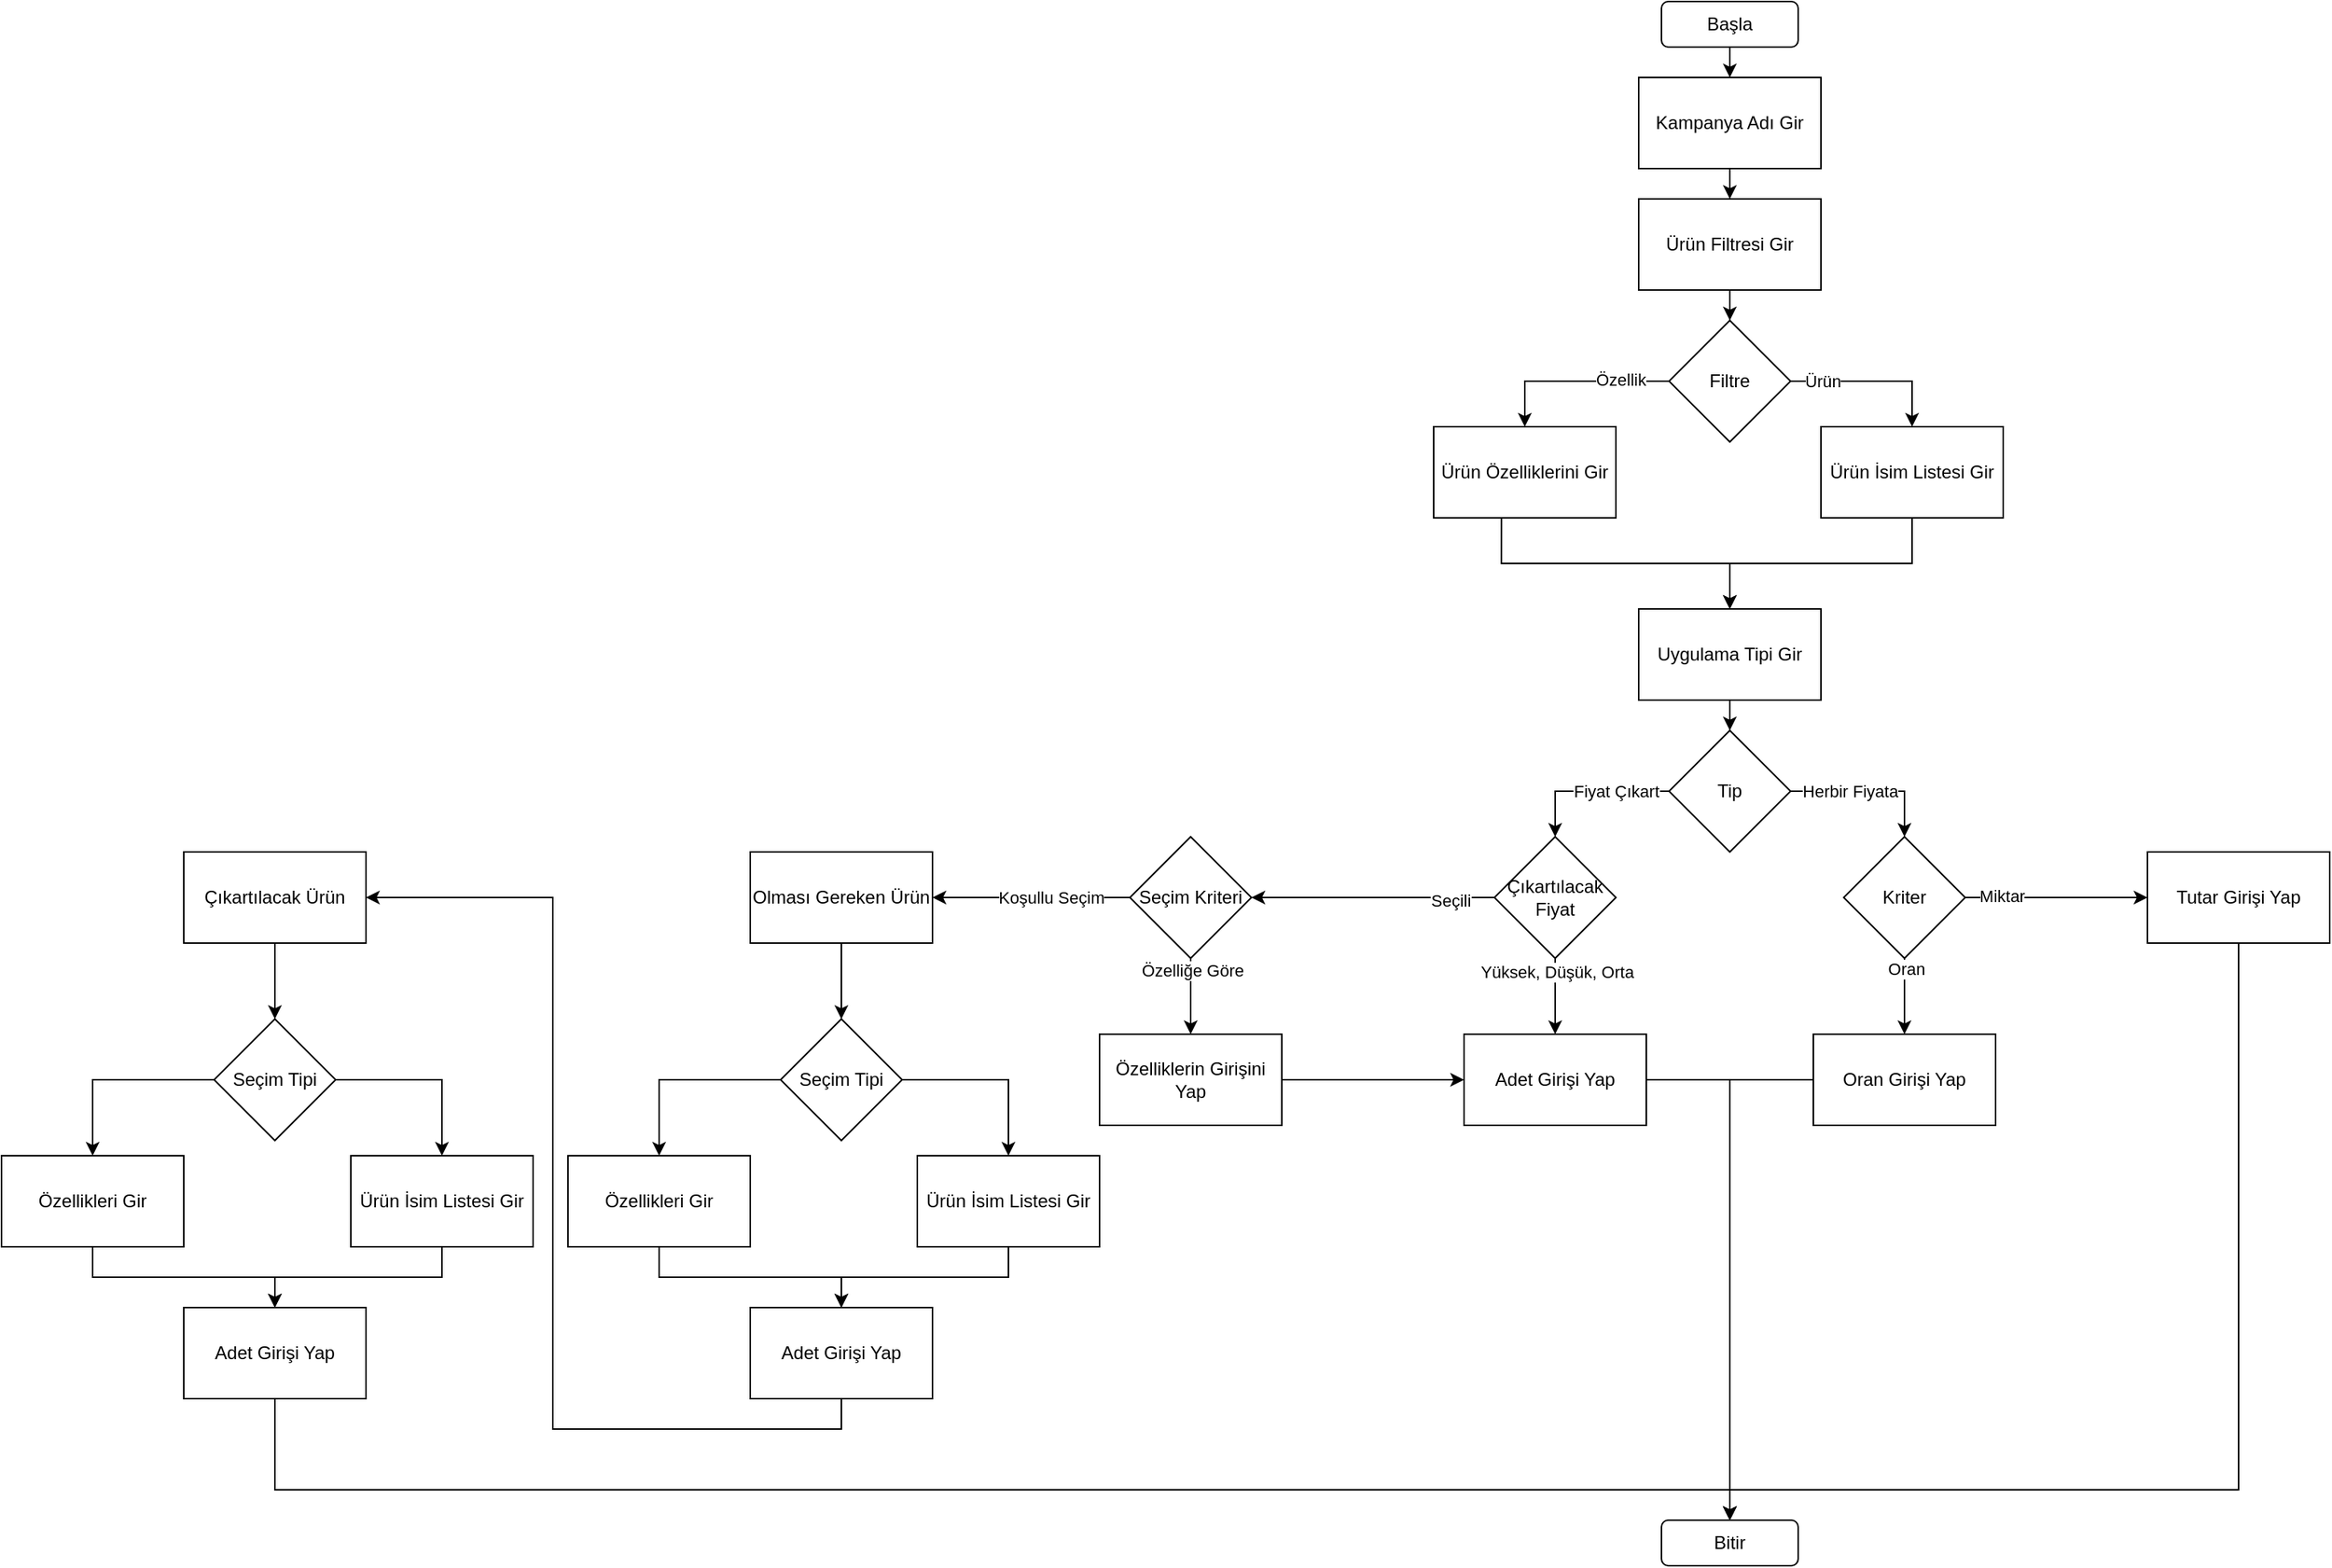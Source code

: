 <mxfile version="20.0.1" type="device"><diagram id="SUWhqBE89wDO4Oou_Gba" name="Kampanya Girişi"><mxGraphModel dx="3015" dy="1234" grid="1" gridSize="10" guides="1" tooltips="1" connect="1" arrows="1" fold="1" page="1" pageScale="1" pageWidth="827" pageHeight="1169" math="0" shadow="0"><root><mxCell id="0"/><mxCell id="1" parent="0"/><mxCell id="svGRQks9Lvw7q30tY5vf-3" style="edgeStyle=orthogonalEdgeStyle;rounded=0;orthogonalLoop=1;jettySize=auto;html=1;entryX=0.5;entryY=0;entryDx=0;entryDy=0;" edge="1" parent="1" source="svGRQks9Lvw7q30tY5vf-1" target="svGRQks9Lvw7q30tY5vf-2"><mxGeometry relative="1" as="geometry"/></mxCell><mxCell id="svGRQks9Lvw7q30tY5vf-1" value="Başla" style="rounded=1;whiteSpace=wrap;html=1;" vertex="1" parent="1"><mxGeometry x="320" y="120" width="90" height="30" as="geometry"/></mxCell><mxCell id="svGRQks9Lvw7q30tY5vf-5" style="edgeStyle=orthogonalEdgeStyle;rounded=0;orthogonalLoop=1;jettySize=auto;html=1;entryX=0.5;entryY=0;entryDx=0;entryDy=0;" edge="1" parent="1" source="svGRQks9Lvw7q30tY5vf-2" target="svGRQks9Lvw7q30tY5vf-4"><mxGeometry relative="1" as="geometry"/></mxCell><mxCell id="svGRQks9Lvw7q30tY5vf-2" value="Kampanya Adı Gir" style="rounded=0;whiteSpace=wrap;html=1;" vertex="1" parent="1"><mxGeometry x="305" y="170" width="120" height="60" as="geometry"/></mxCell><mxCell id="svGRQks9Lvw7q30tY5vf-7" style="edgeStyle=orthogonalEdgeStyle;rounded=0;orthogonalLoop=1;jettySize=auto;html=1;entryX=0.5;entryY=0;entryDx=0;entryDy=0;" edge="1" parent="1" source="svGRQks9Lvw7q30tY5vf-4" target="svGRQks9Lvw7q30tY5vf-6"><mxGeometry relative="1" as="geometry"/></mxCell><mxCell id="svGRQks9Lvw7q30tY5vf-4" value="Ürün Filtresi Gir" style="rounded=0;whiteSpace=wrap;html=1;" vertex="1" parent="1"><mxGeometry x="305" y="250" width="120" height="60" as="geometry"/></mxCell><mxCell id="svGRQks9Lvw7q30tY5vf-9" style="edgeStyle=orthogonalEdgeStyle;rounded=0;orthogonalLoop=1;jettySize=auto;html=1;entryX=0.5;entryY=0;entryDx=0;entryDy=0;" edge="1" parent="1" source="svGRQks9Lvw7q30tY5vf-6" target="svGRQks9Lvw7q30tY5vf-8"><mxGeometry relative="1" as="geometry"/></mxCell><mxCell id="svGRQks9Lvw7q30tY5vf-20" value="Özellik" style="edgeLabel;html=1;align=center;verticalAlign=middle;resizable=0;points=[];" vertex="1" connectable="0" parent="svGRQks9Lvw7q30tY5vf-9"><mxGeometry x="-0.488" y="-1" relative="1" as="geometry"><mxPoint as="offset"/></mxGeometry></mxCell><mxCell id="svGRQks9Lvw7q30tY5vf-11" style="edgeStyle=orthogonalEdgeStyle;rounded=0;orthogonalLoop=1;jettySize=auto;html=1;entryX=0.5;entryY=0;entryDx=0;entryDy=0;" edge="1" parent="1" source="svGRQks9Lvw7q30tY5vf-6" target="svGRQks9Lvw7q30tY5vf-10"><mxGeometry relative="1" as="geometry"/></mxCell><mxCell id="svGRQks9Lvw7q30tY5vf-19" value="Ürün" style="edgeLabel;html=1;align=center;verticalAlign=middle;resizable=0;points=[];" vertex="1" connectable="0" parent="svGRQks9Lvw7q30tY5vf-11"><mxGeometry x="-0.615" relative="1" as="geometry"><mxPoint as="offset"/></mxGeometry></mxCell><mxCell id="svGRQks9Lvw7q30tY5vf-6" value="Filtre" style="rhombus;whiteSpace=wrap;html=1;" vertex="1" parent="1"><mxGeometry x="325" y="330" width="80" height="80" as="geometry"/></mxCell><mxCell id="svGRQks9Lvw7q30tY5vf-13" style="edgeStyle=orthogonalEdgeStyle;rounded=0;orthogonalLoop=1;jettySize=auto;html=1;entryX=0.5;entryY=0;entryDx=0;entryDy=0;exitX=0.372;exitY=0.997;exitDx=0;exitDy=0;exitPerimeter=0;" edge="1" parent="1" source="svGRQks9Lvw7q30tY5vf-8" target="svGRQks9Lvw7q30tY5vf-12"><mxGeometry relative="1" as="geometry"/></mxCell><mxCell id="svGRQks9Lvw7q30tY5vf-8" value="Ürün Özelliklerini Gir" style="rounded=0;whiteSpace=wrap;html=1;" vertex="1" parent="1"><mxGeometry x="170" y="400" width="120" height="60" as="geometry"/></mxCell><mxCell id="svGRQks9Lvw7q30tY5vf-15" style="edgeStyle=orthogonalEdgeStyle;rounded=0;orthogonalLoop=1;jettySize=auto;html=1;entryX=0.5;entryY=0;entryDx=0;entryDy=0;" edge="1" parent="1" source="svGRQks9Lvw7q30tY5vf-10" target="svGRQks9Lvw7q30tY5vf-12"><mxGeometry relative="1" as="geometry"/></mxCell><mxCell id="svGRQks9Lvw7q30tY5vf-10" value="Ürün İsim Listesi Gir" style="rounded=0;whiteSpace=wrap;html=1;" vertex="1" parent="1"><mxGeometry x="425" y="400" width="120" height="60" as="geometry"/></mxCell><mxCell id="svGRQks9Lvw7q30tY5vf-17" style="edgeStyle=orthogonalEdgeStyle;rounded=0;orthogonalLoop=1;jettySize=auto;html=1;entryX=0.5;entryY=0;entryDx=0;entryDy=0;" edge="1" parent="1" source="svGRQks9Lvw7q30tY5vf-12" target="svGRQks9Lvw7q30tY5vf-16"><mxGeometry relative="1" as="geometry"/></mxCell><mxCell id="svGRQks9Lvw7q30tY5vf-12" value="Uygulama Tipi Gir" style="rounded=0;whiteSpace=wrap;html=1;" vertex="1" parent="1"><mxGeometry x="305" y="520" width="120" height="60" as="geometry"/></mxCell><mxCell id="svGRQks9Lvw7q30tY5vf-22" style="edgeStyle=orthogonalEdgeStyle;rounded=0;orthogonalLoop=1;jettySize=auto;html=1;entryX=0.5;entryY=0;entryDx=0;entryDy=0;" edge="1" parent="1" source="svGRQks9Lvw7q30tY5vf-16" target="svGRQks9Lvw7q30tY5vf-21"><mxGeometry relative="1" as="geometry"/></mxCell><mxCell id="svGRQks9Lvw7q30tY5vf-29" value="Herbir Fiyata" style="edgeLabel;html=1;align=center;verticalAlign=middle;resizable=0;points=[];" vertex="1" connectable="0" parent="svGRQks9Lvw7q30tY5vf-22"><mxGeometry x="-0.65" relative="1" as="geometry"><mxPoint x="20" as="offset"/></mxGeometry></mxCell><mxCell id="svGRQks9Lvw7q30tY5vf-31" style="edgeStyle=orthogonalEdgeStyle;rounded=0;orthogonalLoop=1;jettySize=auto;html=1;entryX=0.5;entryY=0;entryDx=0;entryDy=0;" edge="1" parent="1" source="svGRQks9Lvw7q30tY5vf-16" target="svGRQks9Lvw7q30tY5vf-30"><mxGeometry relative="1" as="geometry"/></mxCell><mxCell id="svGRQks9Lvw7q30tY5vf-32" value="Fiyat Çıkart" style="edgeLabel;html=1;align=center;verticalAlign=middle;resizable=0;points=[];" vertex="1" connectable="0" parent="svGRQks9Lvw7q30tY5vf-31"><mxGeometry x="-0.615" relative="1" as="geometry"><mxPoint x="-15" as="offset"/></mxGeometry></mxCell><mxCell id="svGRQks9Lvw7q30tY5vf-16" value="Tip" style="rhombus;whiteSpace=wrap;html=1;" vertex="1" parent="1"><mxGeometry x="325" y="600" width="80" height="80" as="geometry"/></mxCell><mxCell id="svGRQks9Lvw7q30tY5vf-24" style="edgeStyle=orthogonalEdgeStyle;rounded=0;orthogonalLoop=1;jettySize=auto;html=1;entryX=0;entryY=0.5;entryDx=0;entryDy=0;" edge="1" parent="1" source="svGRQks9Lvw7q30tY5vf-21" target="svGRQks9Lvw7q30tY5vf-23"><mxGeometry relative="1" as="geometry"/></mxCell><mxCell id="svGRQks9Lvw7q30tY5vf-25" value="Miktar" style="edgeLabel;html=1;align=center;verticalAlign=middle;resizable=0;points=[];" vertex="1" connectable="0" parent="svGRQks9Lvw7q30tY5vf-24"><mxGeometry x="-0.61" y="1" relative="1" as="geometry"><mxPoint as="offset"/></mxGeometry></mxCell><mxCell id="svGRQks9Lvw7q30tY5vf-27" style="edgeStyle=orthogonalEdgeStyle;rounded=0;orthogonalLoop=1;jettySize=auto;html=1;entryX=0.5;entryY=0;entryDx=0;entryDy=0;" edge="1" parent="1" source="svGRQks9Lvw7q30tY5vf-21" target="svGRQks9Lvw7q30tY5vf-26"><mxGeometry relative="1" as="geometry"/></mxCell><mxCell id="svGRQks9Lvw7q30tY5vf-28" value="Oran" style="edgeLabel;html=1;align=center;verticalAlign=middle;resizable=0;points=[];" vertex="1" connectable="0" parent="svGRQks9Lvw7q30tY5vf-27"><mxGeometry x="-0.72" y="1" relative="1" as="geometry"><mxPoint as="offset"/></mxGeometry></mxCell><mxCell id="svGRQks9Lvw7q30tY5vf-21" value="Kriter" style="rhombus;whiteSpace=wrap;html=1;" vertex="1" parent="1"><mxGeometry x="440" y="670" width="80" height="80" as="geometry"/></mxCell><mxCell id="svGRQks9Lvw7q30tY5vf-81" style="edgeStyle=orthogonalEdgeStyle;rounded=0;orthogonalLoop=1;jettySize=auto;html=1;entryX=0.5;entryY=0;entryDx=0;entryDy=0;" edge="1" parent="1" source="svGRQks9Lvw7q30tY5vf-23" target="svGRQks9Lvw7q30tY5vf-78"><mxGeometry relative="1" as="geometry"><Array as="points"><mxPoint x="700" y="1100"/><mxPoint x="365" y="1100"/></Array></mxGeometry></mxCell><mxCell id="svGRQks9Lvw7q30tY5vf-23" value="Tutar Girişi Yap" style="rounded=0;whiteSpace=wrap;html=1;" vertex="1" parent="1"><mxGeometry x="640" y="680" width="120" height="60" as="geometry"/></mxCell><mxCell id="svGRQks9Lvw7q30tY5vf-79" style="edgeStyle=orthogonalEdgeStyle;rounded=0;orthogonalLoop=1;jettySize=auto;html=1;entryX=0.5;entryY=0;entryDx=0;entryDy=0;" edge="1" parent="1" source="svGRQks9Lvw7q30tY5vf-26" target="svGRQks9Lvw7q30tY5vf-78"><mxGeometry relative="1" as="geometry"/></mxCell><mxCell id="svGRQks9Lvw7q30tY5vf-26" value="Oran Girişi Yap" style="rounded=0;whiteSpace=wrap;html=1;" vertex="1" parent="1"><mxGeometry x="420" y="800" width="120" height="60" as="geometry"/></mxCell><mxCell id="svGRQks9Lvw7q30tY5vf-34" style="edgeStyle=orthogonalEdgeStyle;rounded=0;orthogonalLoop=1;jettySize=auto;html=1;entryX=0.5;entryY=0;entryDx=0;entryDy=0;" edge="1" parent="1" source="svGRQks9Lvw7q30tY5vf-30" target="svGRQks9Lvw7q30tY5vf-33"><mxGeometry relative="1" as="geometry"/></mxCell><mxCell id="svGRQks9Lvw7q30tY5vf-35" value="Yüksek, Düşük, Orta" style="edgeLabel;html=1;align=center;verticalAlign=middle;resizable=0;points=[];" vertex="1" connectable="0" parent="svGRQks9Lvw7q30tY5vf-34"><mxGeometry x="-0.637" y="1" relative="1" as="geometry"><mxPoint as="offset"/></mxGeometry></mxCell><mxCell id="svGRQks9Lvw7q30tY5vf-37" style="edgeStyle=orthogonalEdgeStyle;rounded=0;orthogonalLoop=1;jettySize=auto;html=1;entryX=1;entryY=0.5;entryDx=0;entryDy=0;" edge="1" parent="1" source="svGRQks9Lvw7q30tY5vf-30" target="svGRQks9Lvw7q30tY5vf-36"><mxGeometry relative="1" as="geometry"/></mxCell><mxCell id="svGRQks9Lvw7q30tY5vf-38" value="Seçili" style="edgeLabel;html=1;align=center;verticalAlign=middle;resizable=0;points=[];" vertex="1" connectable="0" parent="svGRQks9Lvw7q30tY5vf-37"><mxGeometry x="-0.639" y="2" relative="1" as="geometry"><mxPoint as="offset"/></mxGeometry></mxCell><mxCell id="svGRQks9Lvw7q30tY5vf-30" value="Çıkartılacak Fiyat" style="rhombus;whiteSpace=wrap;html=1;" vertex="1" parent="1"><mxGeometry x="210" y="670" width="80" height="80" as="geometry"/></mxCell><mxCell id="svGRQks9Lvw7q30tY5vf-83" style="edgeStyle=orthogonalEdgeStyle;rounded=0;orthogonalLoop=1;jettySize=auto;html=1;entryX=0.5;entryY=0;entryDx=0;entryDy=0;" edge="1" parent="1" source="svGRQks9Lvw7q30tY5vf-33" target="svGRQks9Lvw7q30tY5vf-78"><mxGeometry relative="1" as="geometry"/></mxCell><mxCell id="svGRQks9Lvw7q30tY5vf-33" value="Adet Girişi Yap" style="rounded=0;whiteSpace=wrap;html=1;" vertex="1" parent="1"><mxGeometry x="190" y="800" width="120" height="60" as="geometry"/></mxCell><mxCell id="svGRQks9Lvw7q30tY5vf-40" style="edgeStyle=orthogonalEdgeStyle;rounded=0;orthogonalLoop=1;jettySize=auto;html=1;entryX=0.5;entryY=0;entryDx=0;entryDy=0;" edge="1" parent="1" source="svGRQks9Lvw7q30tY5vf-36" target="svGRQks9Lvw7q30tY5vf-39"><mxGeometry relative="1" as="geometry"/></mxCell><mxCell id="svGRQks9Lvw7q30tY5vf-41" value="Özelliğe Göre" style="edgeLabel;html=1;align=center;verticalAlign=middle;resizable=0;points=[];" vertex="1" connectable="0" parent="svGRQks9Lvw7q30tY5vf-40"><mxGeometry x="-0.677" y="1" relative="1" as="geometry"><mxPoint as="offset"/></mxGeometry></mxCell><mxCell id="svGRQks9Lvw7q30tY5vf-44" style="edgeStyle=orthogonalEdgeStyle;rounded=0;orthogonalLoop=1;jettySize=auto;html=1;entryX=1;entryY=0.5;entryDx=0;entryDy=0;" edge="1" parent="1" source="svGRQks9Lvw7q30tY5vf-36" target="svGRQks9Lvw7q30tY5vf-43"><mxGeometry relative="1" as="geometry"/></mxCell><mxCell id="svGRQks9Lvw7q30tY5vf-45" value="Koşullu Seçim" style="edgeLabel;html=1;align=center;verticalAlign=middle;resizable=0;points=[];" vertex="1" connectable="0" parent="svGRQks9Lvw7q30tY5vf-44"><mxGeometry x="-0.394" relative="1" as="geometry"><mxPoint x="-13" as="offset"/></mxGeometry></mxCell><mxCell id="svGRQks9Lvw7q30tY5vf-36" value="Seçim Kriteri" style="rhombus;whiteSpace=wrap;html=1;" vertex="1" parent="1"><mxGeometry x="-30" y="670" width="80" height="80" as="geometry"/></mxCell><mxCell id="svGRQks9Lvw7q30tY5vf-42" style="edgeStyle=orthogonalEdgeStyle;rounded=0;orthogonalLoop=1;jettySize=auto;html=1;entryX=0;entryY=0.5;entryDx=0;entryDy=0;" edge="1" parent="1" source="svGRQks9Lvw7q30tY5vf-39" target="svGRQks9Lvw7q30tY5vf-33"><mxGeometry relative="1" as="geometry"/></mxCell><mxCell id="svGRQks9Lvw7q30tY5vf-39" value="Özelliklerin Girişini Yap" style="rounded=0;whiteSpace=wrap;html=1;" vertex="1" parent="1"><mxGeometry x="-50" y="800" width="120" height="60" as="geometry"/></mxCell><mxCell id="svGRQks9Lvw7q30tY5vf-48" style="edgeStyle=orthogonalEdgeStyle;rounded=0;orthogonalLoop=1;jettySize=auto;html=1;entryX=0.5;entryY=0;entryDx=0;entryDy=0;" edge="1" parent="1" source="svGRQks9Lvw7q30tY5vf-43" target="svGRQks9Lvw7q30tY5vf-47"><mxGeometry relative="1" as="geometry"/></mxCell><mxCell id="svGRQks9Lvw7q30tY5vf-43" value="Olması Gereken Ürün" style="rounded=0;whiteSpace=wrap;html=1;" vertex="1" parent="1"><mxGeometry x="-280" y="680" width="120" height="60" as="geometry"/></mxCell><mxCell id="svGRQks9Lvw7q30tY5vf-52" style="edgeStyle=orthogonalEdgeStyle;rounded=0;orthogonalLoop=1;jettySize=auto;html=1;entryX=0.5;entryY=0;entryDx=0;entryDy=0;" edge="1" parent="1" source="svGRQks9Lvw7q30tY5vf-47" target="svGRQks9Lvw7q30tY5vf-50"><mxGeometry relative="1" as="geometry"/></mxCell><mxCell id="svGRQks9Lvw7q30tY5vf-53" style="edgeStyle=orthogonalEdgeStyle;rounded=0;orthogonalLoop=1;jettySize=auto;html=1;entryX=0.5;entryY=0;entryDx=0;entryDy=0;" edge="1" parent="1" source="svGRQks9Lvw7q30tY5vf-47" target="svGRQks9Lvw7q30tY5vf-49"><mxGeometry relative="1" as="geometry"/></mxCell><mxCell id="svGRQks9Lvw7q30tY5vf-47" value="Seçim Tipi" style="rhombus;whiteSpace=wrap;html=1;" vertex="1" parent="1"><mxGeometry x="-260" y="790" width="80" height="80" as="geometry"/></mxCell><mxCell id="svGRQks9Lvw7q30tY5vf-54" style="edgeStyle=orthogonalEdgeStyle;rounded=0;orthogonalLoop=1;jettySize=auto;html=1;entryX=0.5;entryY=0;entryDx=0;entryDy=0;" edge="1" parent="1" source="svGRQks9Lvw7q30tY5vf-49" target="svGRQks9Lvw7q30tY5vf-51"><mxGeometry relative="1" as="geometry"/></mxCell><mxCell id="svGRQks9Lvw7q30tY5vf-49" value="Özellikleri Gir" style="rounded=0;whiteSpace=wrap;html=1;" vertex="1" parent="1"><mxGeometry x="-400" y="880" width="120" height="60" as="geometry"/></mxCell><mxCell id="svGRQks9Lvw7q30tY5vf-56" style="edgeStyle=orthogonalEdgeStyle;rounded=0;orthogonalLoop=1;jettySize=auto;html=1;entryX=0.5;entryY=0;entryDx=0;entryDy=0;" edge="1" parent="1" source="svGRQks9Lvw7q30tY5vf-50" target="svGRQks9Lvw7q30tY5vf-51"><mxGeometry relative="1" as="geometry"/></mxCell><mxCell id="svGRQks9Lvw7q30tY5vf-50" value="Ürün İsim Listesi Gir" style="rounded=0;whiteSpace=wrap;html=1;" vertex="1" parent="1"><mxGeometry x="-170" y="880" width="120" height="60" as="geometry"/></mxCell><mxCell id="svGRQks9Lvw7q30tY5vf-67" style="edgeStyle=orthogonalEdgeStyle;rounded=0;orthogonalLoop=1;jettySize=auto;html=1;entryX=1;entryY=0.5;entryDx=0;entryDy=0;" edge="1" parent="1" source="svGRQks9Lvw7q30tY5vf-51" target="svGRQks9Lvw7q30tY5vf-58"><mxGeometry relative="1" as="geometry"><Array as="points"><mxPoint x="-220" y="1060"/><mxPoint x="-410" y="1060"/><mxPoint x="-410" y="710"/></Array></mxGeometry></mxCell><mxCell id="svGRQks9Lvw7q30tY5vf-51" value="Adet Girişi Yap" style="rounded=0;whiteSpace=wrap;html=1;" vertex="1" parent="1"><mxGeometry x="-280" y="980" width="120" height="60" as="geometry"/></mxCell><mxCell id="svGRQks9Lvw7q30tY5vf-57" style="edgeStyle=orthogonalEdgeStyle;rounded=0;orthogonalLoop=1;jettySize=auto;html=1;entryX=0.5;entryY=0;entryDx=0;entryDy=0;" edge="1" parent="1" source="svGRQks9Lvw7q30tY5vf-58" target="svGRQks9Lvw7q30tY5vf-61"><mxGeometry relative="1" as="geometry"/></mxCell><mxCell id="svGRQks9Lvw7q30tY5vf-58" value="Çıkartılacak Ürün" style="rounded=0;whiteSpace=wrap;html=1;" vertex="1" parent="1"><mxGeometry x="-653" y="680" width="120" height="60" as="geometry"/></mxCell><mxCell id="svGRQks9Lvw7q30tY5vf-59" style="edgeStyle=orthogonalEdgeStyle;rounded=0;orthogonalLoop=1;jettySize=auto;html=1;entryX=0.5;entryY=0;entryDx=0;entryDy=0;" edge="1" parent="1" source="svGRQks9Lvw7q30tY5vf-61" target="svGRQks9Lvw7q30tY5vf-65"><mxGeometry relative="1" as="geometry"/></mxCell><mxCell id="svGRQks9Lvw7q30tY5vf-60" style="edgeStyle=orthogonalEdgeStyle;rounded=0;orthogonalLoop=1;jettySize=auto;html=1;entryX=0.5;entryY=0;entryDx=0;entryDy=0;" edge="1" parent="1" source="svGRQks9Lvw7q30tY5vf-61" target="svGRQks9Lvw7q30tY5vf-63"><mxGeometry relative="1" as="geometry"/></mxCell><mxCell id="svGRQks9Lvw7q30tY5vf-61" value="Seçim Tipi" style="rhombus;whiteSpace=wrap;html=1;" vertex="1" parent="1"><mxGeometry x="-633" y="790" width="80" height="80" as="geometry"/></mxCell><mxCell id="svGRQks9Lvw7q30tY5vf-62" style="edgeStyle=orthogonalEdgeStyle;rounded=0;orthogonalLoop=1;jettySize=auto;html=1;entryX=0.5;entryY=0;entryDx=0;entryDy=0;" edge="1" parent="1" source="svGRQks9Lvw7q30tY5vf-63" target="svGRQks9Lvw7q30tY5vf-66"><mxGeometry relative="1" as="geometry"/></mxCell><mxCell id="svGRQks9Lvw7q30tY5vf-63" value="Özellikleri Gir" style="rounded=0;whiteSpace=wrap;html=1;" vertex="1" parent="1"><mxGeometry x="-773" y="880" width="120" height="60" as="geometry"/></mxCell><mxCell id="svGRQks9Lvw7q30tY5vf-64" style="edgeStyle=orthogonalEdgeStyle;rounded=0;orthogonalLoop=1;jettySize=auto;html=1;entryX=0.5;entryY=0;entryDx=0;entryDy=0;" edge="1" parent="1" source="svGRQks9Lvw7q30tY5vf-65" target="svGRQks9Lvw7q30tY5vf-66"><mxGeometry relative="1" as="geometry"/></mxCell><mxCell id="svGRQks9Lvw7q30tY5vf-65" value="Ürün İsim Listesi Gir" style="rounded=0;whiteSpace=wrap;html=1;" vertex="1" parent="1"><mxGeometry x="-543" y="880" width="120" height="60" as="geometry"/></mxCell><mxCell id="svGRQks9Lvw7q30tY5vf-82" style="edgeStyle=orthogonalEdgeStyle;rounded=0;orthogonalLoop=1;jettySize=auto;html=1;entryX=0.5;entryY=0;entryDx=0;entryDy=0;" edge="1" parent="1" source="svGRQks9Lvw7q30tY5vf-66" target="svGRQks9Lvw7q30tY5vf-78"><mxGeometry relative="1" as="geometry"><Array as="points"><mxPoint x="-593" y="1100"/><mxPoint x="365" y="1100"/></Array></mxGeometry></mxCell><mxCell id="svGRQks9Lvw7q30tY5vf-66" value="Adet Girişi Yap" style="rounded=0;whiteSpace=wrap;html=1;" vertex="1" parent="1"><mxGeometry x="-653" y="980" width="120" height="60" as="geometry"/></mxCell><mxCell id="svGRQks9Lvw7q30tY5vf-78" value="Bitir" style="rounded=1;whiteSpace=wrap;html=1;" vertex="1" parent="1"><mxGeometry x="320" y="1120" width="90" height="30" as="geometry"/></mxCell></root></mxGraphModel></diagram></mxfile>